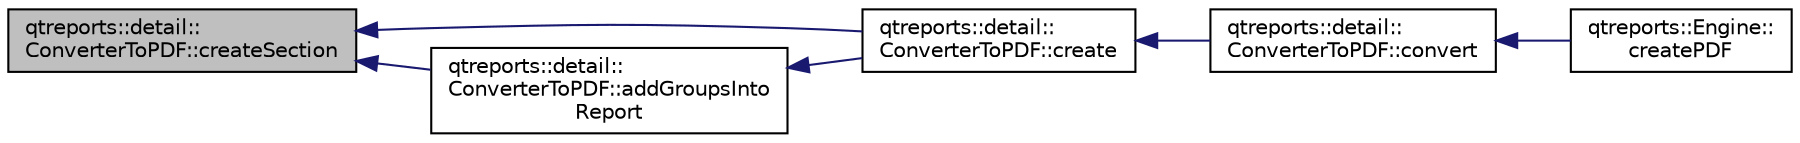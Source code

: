 digraph "qtreports::detail::ConverterToPDF::createSection"
{
 // INTERACTIVE_SVG=YES
  bgcolor="transparent";
  edge [fontname="Helvetica",fontsize="10",labelfontname="Helvetica",labelfontsize="10"];
  node [fontname="Helvetica",fontsize="10",shape=record];
  rankdir="LR";
  Node1 [label="qtreports::detail::\lConverterToPDF::createSection",height=0.2,width=0.4,color="black", fillcolor="grey75", style="filled", fontcolor="black"];
  Node1 -> Node2 [dir="back",color="midnightblue",fontsize="10",style="solid",fontname="Helvetica"];
  Node2 [label="qtreports::detail::\lConverterToPDF::create",height=0.2,width=0.4,color="black",URL="$classqtreports_1_1detail_1_1_converter_to_p_d_f.html#aad8435572f5ba065f8f2fef428d97b22",tooltip="Конвертирует отчет в PDF документ. "];
  Node2 -> Node3 [dir="back",color="midnightblue",fontsize="10",style="solid",fontname="Helvetica"];
  Node3 [label="qtreports::detail::\lConverterToPDF::convert",height=0.2,width=0.4,color="black",URL="$classqtreports_1_1detail_1_1_converter_to_p_d_f.html#af39953d8db1bdcbbcf59cc00b05747eb",tooltip="Запускает процесс конвертации. "];
  Node3 -> Node4 [dir="back",color="midnightblue",fontsize="10",style="solid",fontname="Helvetica"];
  Node4 [label="qtreports::Engine::\lcreatePDF",height=0.2,width=0.4,color="black",URL="$classqtreports_1_1_engine.html#a34b6ccdf31af3bd275d9fb95100c6bda",tooltip="Создает PDF документ отчета по указанному пути "];
  Node1 -> Node5 [dir="back",color="midnightblue",fontsize="10",style="solid",fontname="Helvetica"];
  Node5 [label="qtreports::detail::\lConverterToPDF::addGroupsInto\lReport",height=0.2,width=0.4,color="black",URL="$classqtreports_1_1detail_1_1_converter_to_p_d_f.html#adda58d86ecfee05cdcc5e5ce161926ff",tooltip="Добавляет группу в репорт. "];
  Node5 -> Node2 [dir="back",color="midnightblue",fontsize="10",style="solid",fontname="Helvetica"];
}
